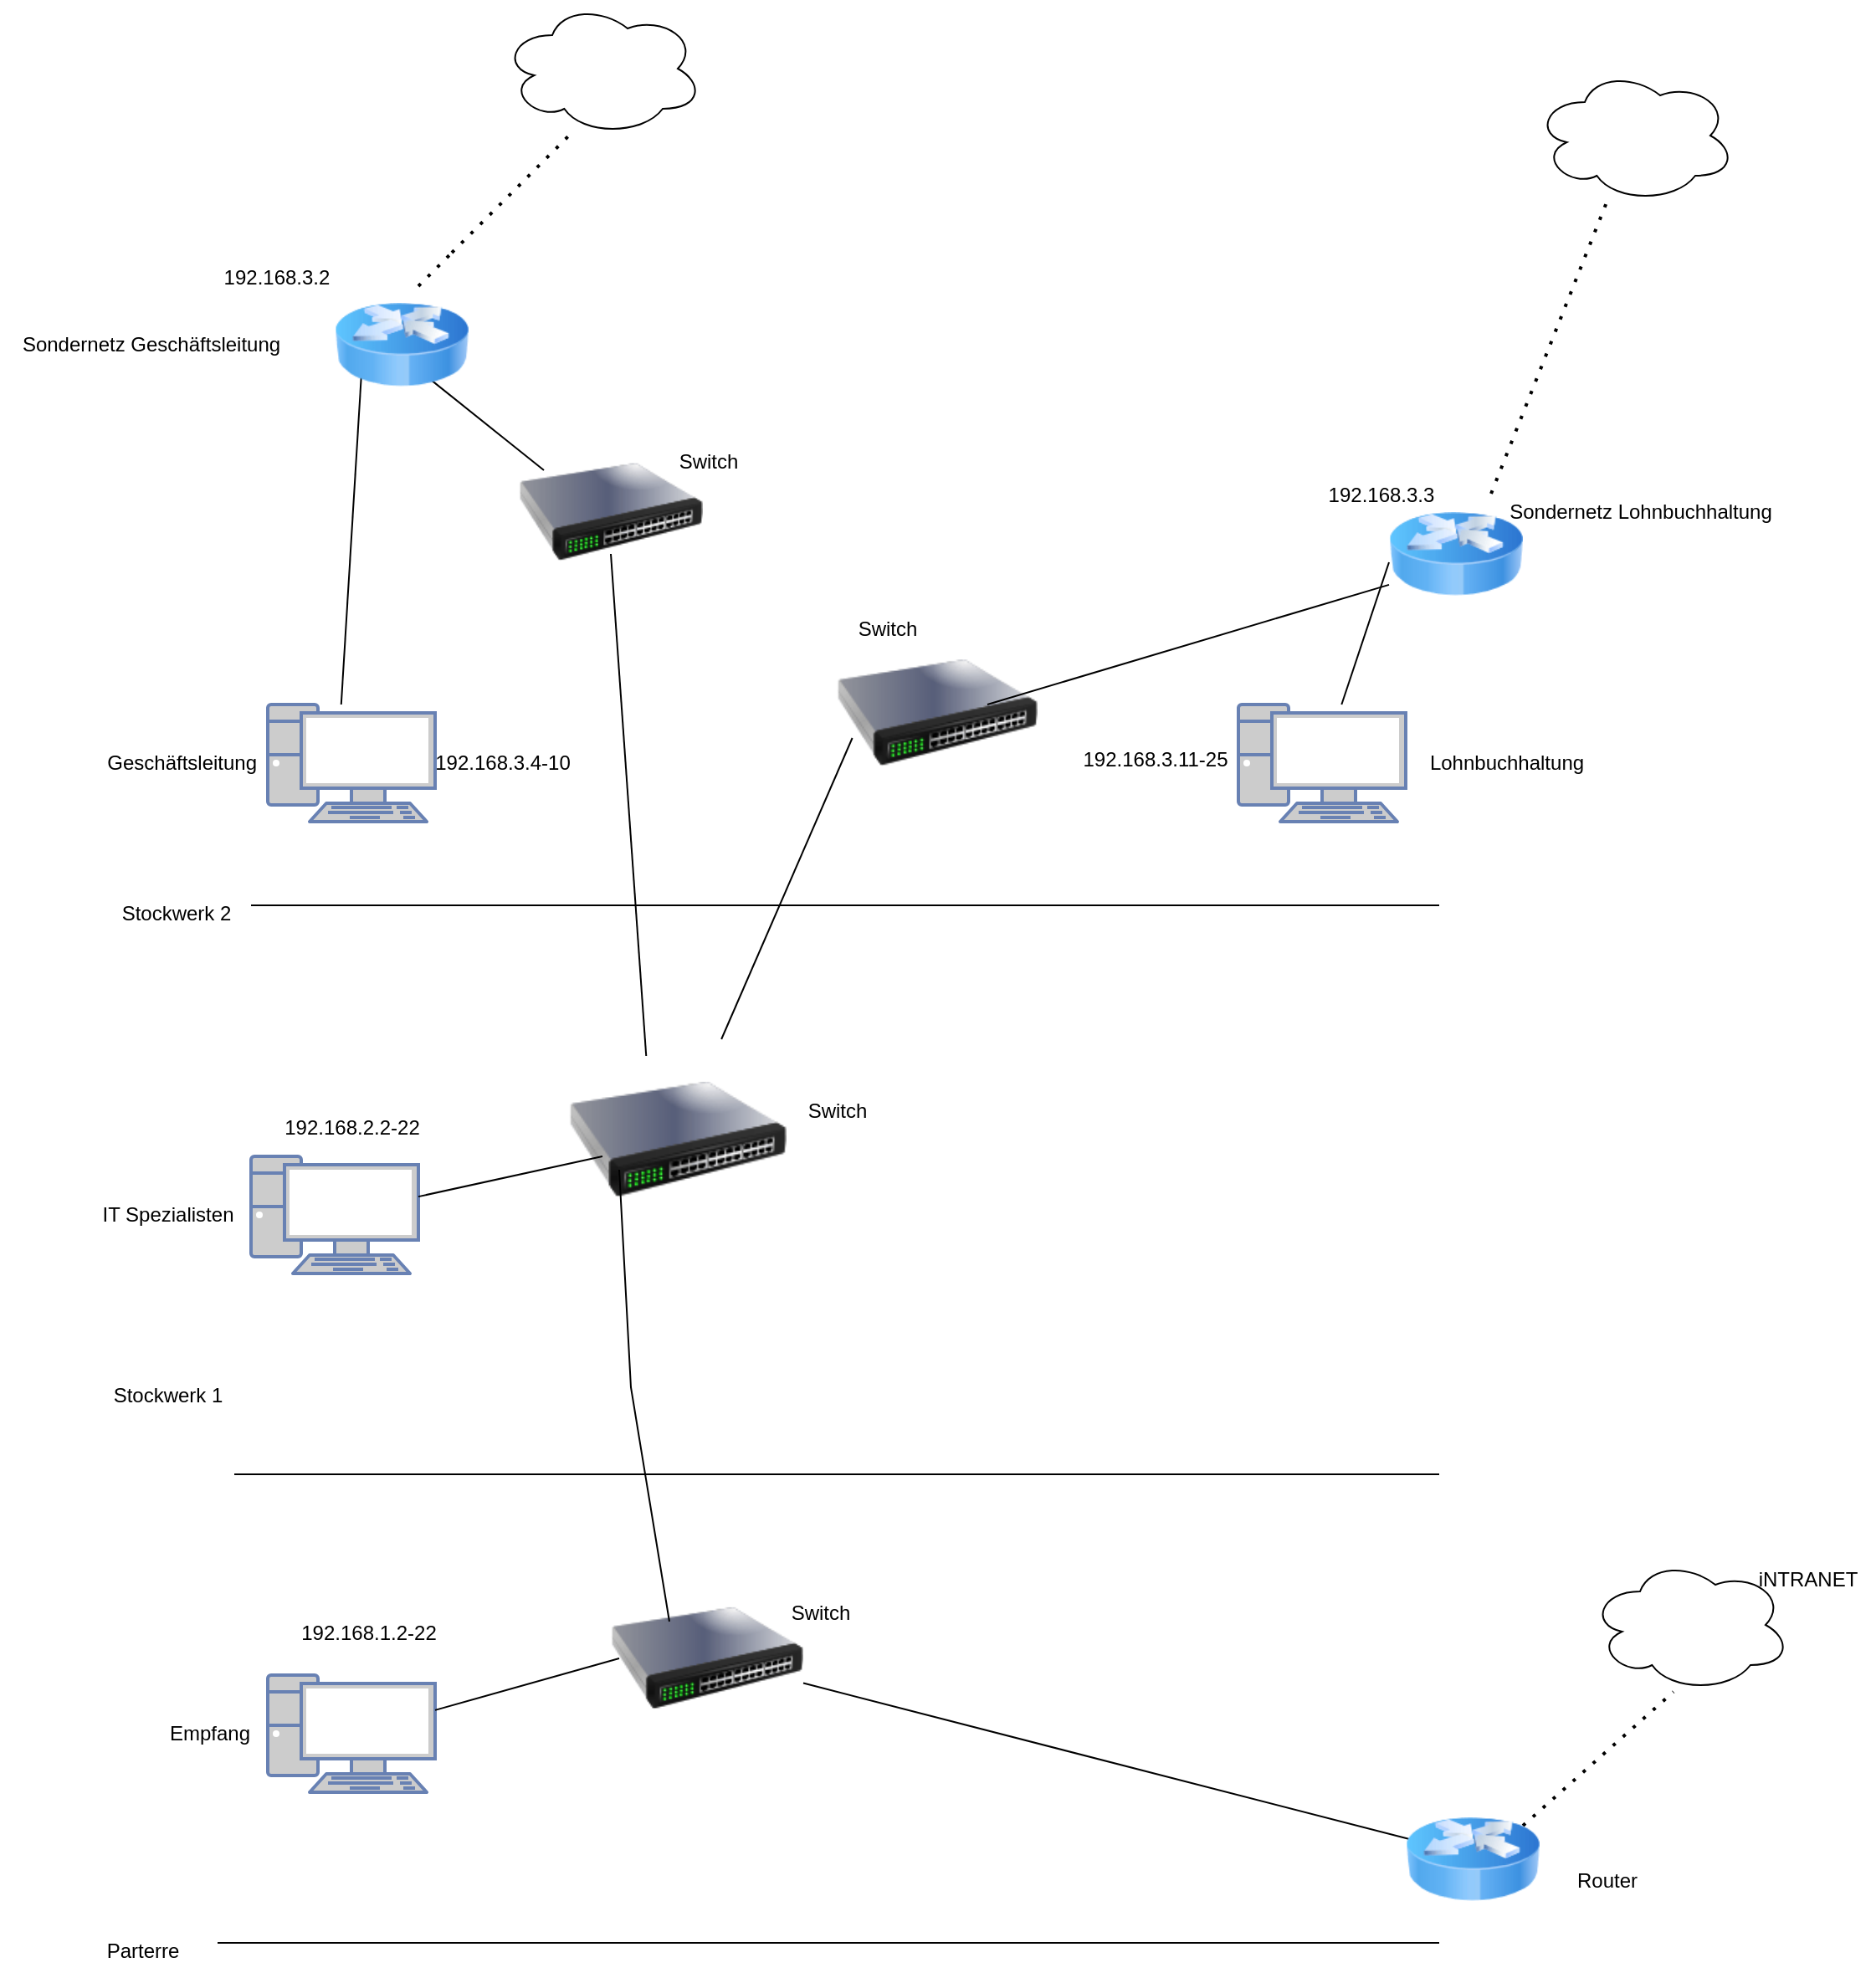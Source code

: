 <mxfile version="23.1.7" type="github">
  <diagram name="Page-1" id="qE2w0ctg_I25AnyNORTq">
    <mxGraphModel dx="2261" dy="2065" grid="1" gridSize="10" guides="1" tooltips="1" connect="1" arrows="1" fold="1" page="1" pageScale="1" pageWidth="827" pageHeight="1169" math="0" shadow="0">
      <root>
        <mxCell id="0" />
        <mxCell id="1" parent="0" />
        <mxCell id="eFOK8hW6Pm20hGkAqfiE-2" value="" style="fontColor=#0066CC;verticalAlign=top;verticalLabelPosition=bottom;labelPosition=center;align=center;html=1;outlineConnect=0;fillColor=#CCCCCC;strokeColor=#6881B3;gradientColor=none;gradientDirection=north;strokeWidth=2;shape=mxgraph.networks.pc;" vertex="1" parent="1">
          <mxGeometry x="60" y="470" width="100" height="70" as="geometry" />
        </mxCell>
        <mxCell id="eFOK8hW6Pm20hGkAqfiE-3" value="" style="endArrow=none;html=1;rounded=0;" edge="1" parent="1">
          <mxGeometry width="50" height="50" relative="1" as="geometry">
            <mxPoint x="50" y="660" as="sourcePoint" />
            <mxPoint x="770" y="660" as="targetPoint" />
          </mxGeometry>
        </mxCell>
        <mxCell id="eFOK8hW6Pm20hGkAqfiE-4" value="Stockwerk 1" style="text;html=1;align=center;verticalAlign=middle;resizable=0;points=[];autosize=1;strokeColor=none;fillColor=none;" vertex="1" parent="1">
          <mxGeometry x="-35" y="598" width="90" height="30" as="geometry" />
        </mxCell>
        <mxCell id="eFOK8hW6Pm20hGkAqfiE-5" value="Parterre" style="text;html=1;align=center;verticalAlign=middle;resizable=0;points=[];autosize=1;strokeColor=none;fillColor=none;" vertex="1" parent="1">
          <mxGeometry x="-40" y="930" width="70" height="30" as="geometry" />
        </mxCell>
        <mxCell id="eFOK8hW6Pm20hGkAqfiE-6" value="" style="endArrow=none;html=1;rounded=0;" edge="1" parent="1">
          <mxGeometry width="50" height="50" relative="1" as="geometry">
            <mxPoint x="40" y="940" as="sourcePoint" />
            <mxPoint x="770" y="940" as="targetPoint" />
          </mxGeometry>
        </mxCell>
        <mxCell id="eFOK8hW6Pm20hGkAqfiE-7" value="" style="endArrow=none;html=1;rounded=0;" edge="1" parent="1">
          <mxGeometry width="50" height="50" relative="1" as="geometry">
            <mxPoint x="60" y="320" as="sourcePoint" />
            <mxPoint x="770" y="320" as="targetPoint" />
          </mxGeometry>
        </mxCell>
        <mxCell id="eFOK8hW6Pm20hGkAqfiE-8" value="Stockwerk 2" style="text;html=1;align=center;verticalAlign=middle;resizable=0;points=[];autosize=1;strokeColor=none;fillColor=none;" vertex="1" parent="1">
          <mxGeometry x="-30" y="310" width="90" height="30" as="geometry" />
        </mxCell>
        <mxCell id="eFOK8hW6Pm20hGkAqfiE-9" value="" style="fontColor=#0066CC;verticalAlign=top;verticalLabelPosition=bottom;labelPosition=center;align=center;html=1;outlineConnect=0;fillColor=#CCCCCC;strokeColor=#6881B3;gradientColor=none;gradientDirection=north;strokeWidth=2;shape=mxgraph.networks.pc;" vertex="1" parent="1">
          <mxGeometry x="70" y="200" width="100" height="70" as="geometry" />
        </mxCell>
        <mxCell id="eFOK8hW6Pm20hGkAqfiE-10" value="" style="fontColor=#0066CC;verticalAlign=top;verticalLabelPosition=bottom;labelPosition=center;align=center;html=1;outlineConnect=0;fillColor=#CCCCCC;strokeColor=#6881B3;gradientColor=none;gradientDirection=north;strokeWidth=2;shape=mxgraph.networks.pc;" vertex="1" parent="1">
          <mxGeometry x="70" y="780" width="100" height="70" as="geometry" />
        </mxCell>
        <mxCell id="eFOK8hW6Pm20hGkAqfiE-11" value="" style="fontColor=#0066CC;verticalAlign=top;verticalLabelPosition=bottom;labelPosition=center;align=center;html=1;outlineConnect=0;fillColor=#CCCCCC;strokeColor=#6881B3;gradientColor=none;gradientDirection=north;strokeWidth=2;shape=mxgraph.networks.pc;" vertex="1" parent="1">
          <mxGeometry x="650" y="200" width="100" height="70" as="geometry" />
        </mxCell>
        <mxCell id="eFOK8hW6Pm20hGkAqfiE-12" value="Geschäftsleitung&amp;nbsp;" style="text;html=1;align=center;verticalAlign=middle;resizable=0;points=[];autosize=1;strokeColor=none;fillColor=none;" vertex="1" parent="1">
          <mxGeometry x="-40" y="220" width="120" height="30" as="geometry" />
        </mxCell>
        <mxCell id="eFOK8hW6Pm20hGkAqfiE-13" value="Lohnbuchhaltung" style="text;html=1;align=center;verticalAlign=middle;resizable=0;points=[];autosize=1;strokeColor=none;fillColor=none;" vertex="1" parent="1">
          <mxGeometry x="750" y="220" width="120" height="30" as="geometry" />
        </mxCell>
        <mxCell id="eFOK8hW6Pm20hGkAqfiE-14" value="" style="image;html=1;image=img/lib/clip_art/networking/Switch_128x128.png" vertex="1" parent="1">
          <mxGeometry x="220" y="30" width="110" height="110" as="geometry" />
        </mxCell>
        <mxCell id="eFOK8hW6Pm20hGkAqfiE-22" value="192.168.3.4-10" style="text;html=1;align=center;verticalAlign=middle;resizable=0;points=[];autosize=1;strokeColor=none;fillColor=none;" vertex="1" parent="1">
          <mxGeometry x="160" y="220" width="100" height="30" as="geometry" />
        </mxCell>
        <mxCell id="eFOK8hW6Pm20hGkAqfiE-23" value="192.168.3.11-25" style="text;html=1;align=center;verticalAlign=middle;resizable=0;points=[];autosize=1;strokeColor=none;fillColor=none;" vertex="1" parent="1">
          <mxGeometry x="545" y="218" width="110" height="30" as="geometry" />
        </mxCell>
        <mxCell id="eFOK8hW6Pm20hGkAqfiE-25" value="" style="endArrow=none;dashed=1;html=1;dashPattern=1 3;strokeWidth=2;rounded=0;" edge="1" parent="1">
          <mxGeometry width="50" height="50" relative="1" as="geometry">
            <mxPoint x="180" y="-70" as="sourcePoint" />
            <mxPoint x="250" y="-140" as="targetPoint" />
          </mxGeometry>
        </mxCell>
        <mxCell id="eFOK8hW6Pm20hGkAqfiE-26" value="" style="ellipse;shape=cloud;whiteSpace=wrap;html=1;" vertex="1" parent="1">
          <mxGeometry x="210" y="-220" width="120" height="80" as="geometry" />
        </mxCell>
        <mxCell id="eFOK8hW6Pm20hGkAqfiE-30" value="" style="endArrow=none;dashed=1;html=1;dashPattern=1 3;strokeWidth=2;rounded=0;exitX=0.678;exitY=0.044;exitDx=0;exitDy=0;exitPerimeter=0;" edge="1" parent="1">
          <mxGeometry width="50" height="50" relative="1" as="geometry">
            <mxPoint x="801.02" y="73.96" as="sourcePoint" />
            <mxPoint x="870" y="-100" as="targetPoint" />
          </mxGeometry>
        </mxCell>
        <mxCell id="eFOK8hW6Pm20hGkAqfiE-31" value="" style="ellipse;shape=cloud;whiteSpace=wrap;html=1;" vertex="1" parent="1">
          <mxGeometry x="827" y="-180" width="120" height="80" as="geometry" />
        </mxCell>
        <mxCell id="eFOK8hW6Pm20hGkAqfiE-33" value="" style="endArrow=none;dashed=1;html=1;dashPattern=1 3;strokeWidth=2;rounded=0;" edge="1" parent="1">
          <mxGeometry width="50" height="50" relative="1" as="geometry">
            <mxPoint x="160" y="-50" as="sourcePoint" />
            <mxPoint x="180" y="-70" as="targetPoint" />
          </mxGeometry>
        </mxCell>
        <mxCell id="eFOK8hW6Pm20hGkAqfiE-41" value="" style="endArrow=none;html=1;rounded=0;" edge="1" parent="1" source="eFOK8hW6Pm20hGkAqfiE-49">
          <mxGeometry width="50" height="50" relative="1" as="geometry">
            <mxPoint x="627" y="832" as="sourcePoint" />
            <mxPoint x="760" y="880" as="targetPoint" />
          </mxGeometry>
        </mxCell>
        <mxCell id="eFOK8hW6Pm20hGkAqfiE-42" value="" style="endArrow=none;dashed=1;html=1;dashPattern=1 3;strokeWidth=2;rounded=0;" edge="1" parent="1">
          <mxGeometry width="50" height="50" relative="1" as="geometry">
            <mxPoint x="820" y="870" as="sourcePoint" />
            <mxPoint x="910" y="790" as="targetPoint" />
          </mxGeometry>
        </mxCell>
        <mxCell id="eFOK8hW6Pm20hGkAqfiE-43" value="" style="ellipse;shape=cloud;whiteSpace=wrap;html=1;" vertex="1" parent="1">
          <mxGeometry x="860" y="710" width="120" height="80" as="geometry" />
        </mxCell>
        <mxCell id="eFOK8hW6Pm20hGkAqfiE-44" value="IT Spezialisten" style="text;html=1;align=center;verticalAlign=middle;resizable=0;points=[];autosize=1;strokeColor=none;fillColor=none;" vertex="1" parent="1">
          <mxGeometry x="-40" y="490" width="100" height="30" as="geometry" />
        </mxCell>
        <mxCell id="eFOK8hW6Pm20hGkAqfiE-45" value="Empfang" style="text;html=1;align=center;verticalAlign=middle;resizable=0;points=[];autosize=1;strokeColor=none;fillColor=none;" vertex="1" parent="1">
          <mxGeometry y="800" width="70" height="30" as="geometry" />
        </mxCell>
        <mxCell id="eFOK8hW6Pm20hGkAqfiE-46" value="" style="image;html=1;image=img/lib/clip_art/networking/Switch_128x128.png" vertex="1" parent="1">
          <mxGeometry x="250" y="400" width="130" height="120" as="geometry" />
        </mxCell>
        <mxCell id="eFOK8hW6Pm20hGkAqfiE-48" value="" style="endArrow=none;html=1;rounded=0;" edge="1" parent="1" source="eFOK8hW6Pm20hGkAqfiE-2">
          <mxGeometry width="50" height="50" relative="1" as="geometry">
            <mxPoint x="220" y="520" as="sourcePoint" />
            <mxPoint x="270" y="470" as="targetPoint" />
          </mxGeometry>
        </mxCell>
        <mxCell id="eFOK8hW6Pm20hGkAqfiE-49" value="" style="image;html=1;image=img/lib/clip_art/networking/Switch_128x128.png" vertex="1" parent="1">
          <mxGeometry x="275" y="720" width="115" height="100" as="geometry" />
        </mxCell>
        <mxCell id="eFOK8hW6Pm20hGkAqfiE-51" value="" style="endArrow=none;html=1;rounded=0;" edge="1" parent="1" source="eFOK8hW6Pm20hGkAqfiE-10">
          <mxGeometry width="50" height="50" relative="1" as="geometry">
            <mxPoint x="230" y="820" as="sourcePoint" />
            <mxPoint x="280" y="770" as="targetPoint" />
          </mxGeometry>
        </mxCell>
        <mxCell id="eFOK8hW6Pm20hGkAqfiE-52" value="Sondernetz Geschäftsleitung" style="text;html=1;align=center;verticalAlign=middle;resizable=0;points=[];autosize=1;strokeColor=none;fillColor=none;" vertex="1" parent="1">
          <mxGeometry x="-90" y="-30" width="180" height="30" as="geometry" />
        </mxCell>
        <mxCell id="eFOK8hW6Pm20hGkAqfiE-53" value="Sondernetz Lohnbuchhaltung" style="text;html=1;align=center;verticalAlign=middle;resizable=0;points=[];autosize=1;strokeColor=none;fillColor=none;" vertex="1" parent="1">
          <mxGeometry x="800" y="70" width="180" height="30" as="geometry" />
        </mxCell>
        <mxCell id="eFOK8hW6Pm20hGkAqfiE-54" value="192.168.2.2-22" style="text;html=1;align=center;verticalAlign=middle;resizable=0;points=[];autosize=1;strokeColor=none;fillColor=none;" vertex="1" parent="1">
          <mxGeometry x="70" y="438" width="100" height="30" as="geometry" />
        </mxCell>
        <mxCell id="eFOK8hW6Pm20hGkAqfiE-55" value="192.168.1.2-22" style="text;html=1;align=center;verticalAlign=middle;resizable=0;points=[];autosize=1;strokeColor=none;fillColor=none;" vertex="1" parent="1">
          <mxGeometry x="80" y="740" width="100" height="30" as="geometry" />
        </mxCell>
        <mxCell id="eFOK8hW6Pm20hGkAqfiE-56" value="192.168.3.2" style="text;html=1;align=center;verticalAlign=middle;resizable=0;points=[];autosize=1;strokeColor=none;fillColor=none;" vertex="1" parent="1">
          <mxGeometry x="30" y="-70" width="90" height="30" as="geometry" />
        </mxCell>
        <mxCell id="eFOK8hW6Pm20hGkAqfiE-57" value="192.168.3.3" style="text;html=1;align=center;verticalAlign=middle;resizable=0;points=[];autosize=1;strokeColor=none;fillColor=none;" vertex="1" parent="1">
          <mxGeometry x="690" y="60" width="90" height="30" as="geometry" />
        </mxCell>
        <mxCell id="eFOK8hW6Pm20hGkAqfiE-58" value="" style="endArrow=none;html=1;rounded=0;" edge="1" parent="1">
          <mxGeometry width="50" height="50" relative="1" as="geometry">
            <mxPoint x="310" y="748" as="sourcePoint" />
            <mxPoint x="280.004" y="478" as="targetPoint" />
            <Array as="points">
              <mxPoint x="286.99" y="608" />
            </Array>
          </mxGeometry>
        </mxCell>
        <mxCell id="eFOK8hW6Pm20hGkAqfiE-59" value="" style="endArrow=none;html=1;rounded=0;" edge="1" parent="1">
          <mxGeometry width="50" height="50" relative="1" as="geometry">
            <mxPoint x="296.13" y="410" as="sourcePoint" />
            <mxPoint x="275.003" y="110" as="targetPoint" />
          </mxGeometry>
        </mxCell>
        <mxCell id="eFOK8hW6Pm20hGkAqfiE-60" value="" style="endArrow=none;html=1;rounded=0;" edge="1" parent="1">
          <mxGeometry width="50" height="50" relative="1" as="geometry">
            <mxPoint x="113.88" y="200" as="sourcePoint" />
            <mxPoint x="126.125" as="targetPoint" />
          </mxGeometry>
        </mxCell>
        <mxCell id="eFOK8hW6Pm20hGkAqfiE-61" value="" style="endArrow=none;html=1;rounded=0;entryX=0;entryY=0.5;entryDx=0;entryDy=0;" edge="1" parent="1" source="eFOK8hW6Pm20hGkAqfiE-11">
          <mxGeometry width="50" height="50" relative="1" as="geometry">
            <mxPoint x="710" y="230" as="sourcePoint" />
            <mxPoint x="740" y="115" as="targetPoint" />
          </mxGeometry>
        </mxCell>
        <mxCell id="eFOK8hW6Pm20hGkAqfiE-62" value="" style="endArrow=none;html=1;rounded=0;" edge="1" parent="1">
          <mxGeometry width="50" height="50" relative="1" as="geometry">
            <mxPoint x="235" y="60" as="sourcePoint" />
            <mxPoint x="160" as="targetPoint" />
            <Array as="points" />
          </mxGeometry>
        </mxCell>
        <mxCell id="eFOK8hW6Pm20hGkAqfiE-66" value="" style="image;html=1;image=img/lib/clip_art/networking/Switch_128x128.png" vertex="1" parent="1">
          <mxGeometry x="410" y="150" width="120" height="110" as="geometry" />
        </mxCell>
        <mxCell id="eFOK8hW6Pm20hGkAqfiE-67" value="" style="endArrow=none;html=1;rounded=0;" edge="1" parent="1" source="eFOK8hW6Pm20hGkAqfiE-46">
          <mxGeometry width="50" height="50" relative="1" as="geometry">
            <mxPoint x="380" y="420" as="sourcePoint" />
            <mxPoint x="419.302" y="220" as="targetPoint" />
          </mxGeometry>
        </mxCell>
        <mxCell id="eFOK8hW6Pm20hGkAqfiE-68" value="" style="endArrow=none;html=1;rounded=0;" edge="1" parent="1">
          <mxGeometry width="50" height="50" relative="1" as="geometry">
            <mxPoint x="500" y="200" as="sourcePoint" />
            <mxPoint x="740" y="128.421" as="targetPoint" />
          </mxGeometry>
        </mxCell>
        <mxCell id="eFOK8hW6Pm20hGkAqfiE-71" value="iNTRANET" style="text;html=1;align=center;verticalAlign=middle;resizable=0;points=[];autosize=1;strokeColor=none;fillColor=none;" vertex="1" parent="1">
          <mxGeometry x="950" y="708" width="80" height="30" as="geometry" />
        </mxCell>
        <mxCell id="eFOK8hW6Pm20hGkAqfiE-72" value="Switch" style="text;html=1;align=center;verticalAlign=middle;resizable=0;points=[];autosize=1;strokeColor=none;fillColor=none;" vertex="1" parent="1">
          <mxGeometry x="302.5" y="40" width="60" height="30" as="geometry" />
        </mxCell>
        <mxCell id="eFOK8hW6Pm20hGkAqfiE-73" value="Switch" style="text;html=1;align=center;verticalAlign=middle;resizable=0;points=[];autosize=1;strokeColor=none;fillColor=none;" vertex="1" parent="1">
          <mxGeometry x="410" y="140" width="60" height="30" as="geometry" />
        </mxCell>
        <mxCell id="eFOK8hW6Pm20hGkAqfiE-74" value="Switch" style="text;html=1;align=center;verticalAlign=middle;resizable=0;points=[];autosize=1;strokeColor=none;fillColor=none;" vertex="1" parent="1">
          <mxGeometry x="380" y="428" width="60" height="30" as="geometry" />
        </mxCell>
        <mxCell id="eFOK8hW6Pm20hGkAqfiE-75" value="Switch" style="text;html=1;align=center;verticalAlign=middle;resizable=0;points=[];autosize=1;strokeColor=none;fillColor=none;" vertex="1" parent="1">
          <mxGeometry x="370" y="728" width="60" height="30" as="geometry" />
        </mxCell>
        <mxCell id="eFOK8hW6Pm20hGkAqfiE-76" value="Router" style="text;html=1;align=center;verticalAlign=middle;resizable=0;points=[];autosize=1;strokeColor=none;fillColor=none;" vertex="1" parent="1">
          <mxGeometry x="840" y="888" width="60" height="30" as="geometry" />
        </mxCell>
        <mxCell id="eFOK8hW6Pm20hGkAqfiE-78" value="" style="image;html=1;image=img/lib/clip_art/networking/Router_Icon_128x128.png" vertex="1" parent="1">
          <mxGeometry x="110" y="-55" width="80" height="80" as="geometry" />
        </mxCell>
        <mxCell id="eFOK8hW6Pm20hGkAqfiE-79" value="" style="image;html=1;image=img/lib/clip_art/networking/Router_Icon_128x128.png" vertex="1" parent="1">
          <mxGeometry x="740" y="70" width="80" height="80" as="geometry" />
        </mxCell>
        <mxCell id="eFOK8hW6Pm20hGkAqfiE-80" value="" style="image;html=1;image=img/lib/clip_art/networking/Router_Icon_128x128.png" vertex="1" parent="1">
          <mxGeometry x="750" y="850" width="80" height="80" as="geometry" />
        </mxCell>
      </root>
    </mxGraphModel>
  </diagram>
</mxfile>

